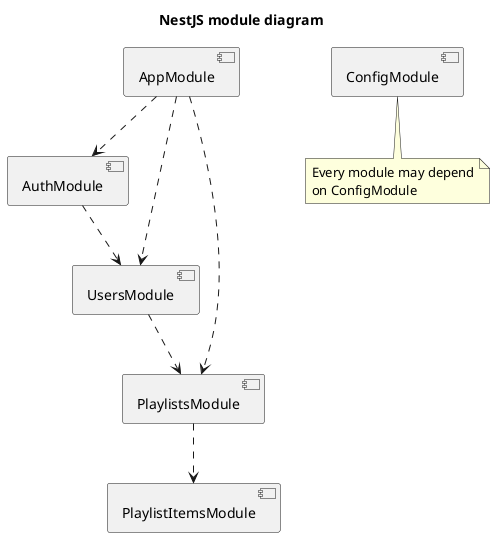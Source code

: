 @startuml moduleDiagram
title NestJS module diagram

component "AppModule" as app_module
component "ConfigModule" as config_module
component "AuthModule" as auth_module
component "UsersModule" as users_module
component "PlaylistsModule" as lists_module
component "PlaylistItemsModule" as list_items_module

app_module .-> auth_module
app_module .-> users_module
app_module .-> lists_module

auth_module .-> users_module

users_module .-> lists_module

lists_module .-> list_items_module

note bottom of config_module
Every module may depend
on ConfigModule
end note

@enduml